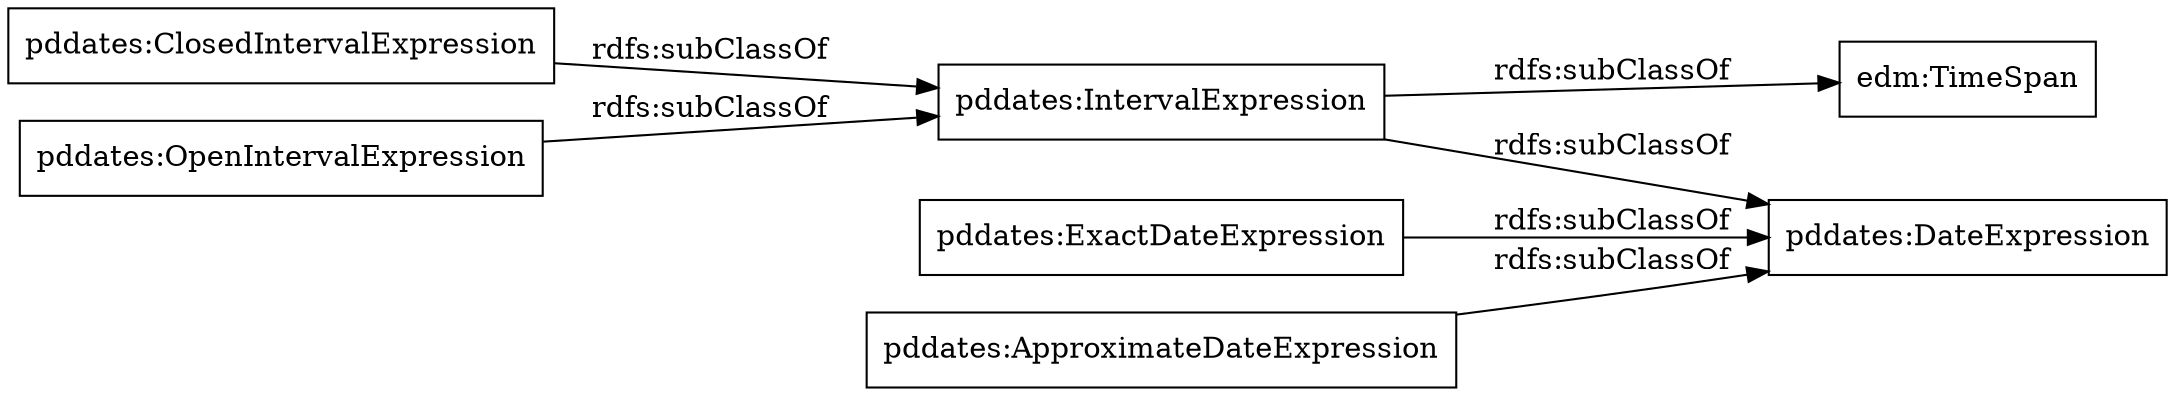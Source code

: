 digraph ar2dtool_diagram { 
rankdir=LR;
size="1000"
node [shape = rectangle, color="black"]; "pddates:ClosedIntervalExpression" "pddates:IntervalExpression" "pddates:ExactDateExpression" "pddates:OpenIntervalExpression" "edm:TimeSpan" "pddates:DateExpression" "pddates:ApproximateDateExpression" ; /*classes style*/
	"pddates:ClosedIntervalExpression" -> "pddates:IntervalExpression" [ label = "rdfs:subClassOf" ];
	"pddates:IntervalExpression" -> "edm:TimeSpan" [ label = "rdfs:subClassOf" ];
	"pddates:IntervalExpression" -> "pddates:DateExpression" [ label = "rdfs:subClassOf" ];
	"pddates:OpenIntervalExpression" -> "pddates:IntervalExpression" [ label = "rdfs:subClassOf" ];
	"pddates:ExactDateExpression" -> "pddates:DateExpression" [ label = "rdfs:subClassOf" ];
	"pddates:ApproximateDateExpression" -> "pddates:DateExpression" [ label = "rdfs:subClassOf" ];

}
